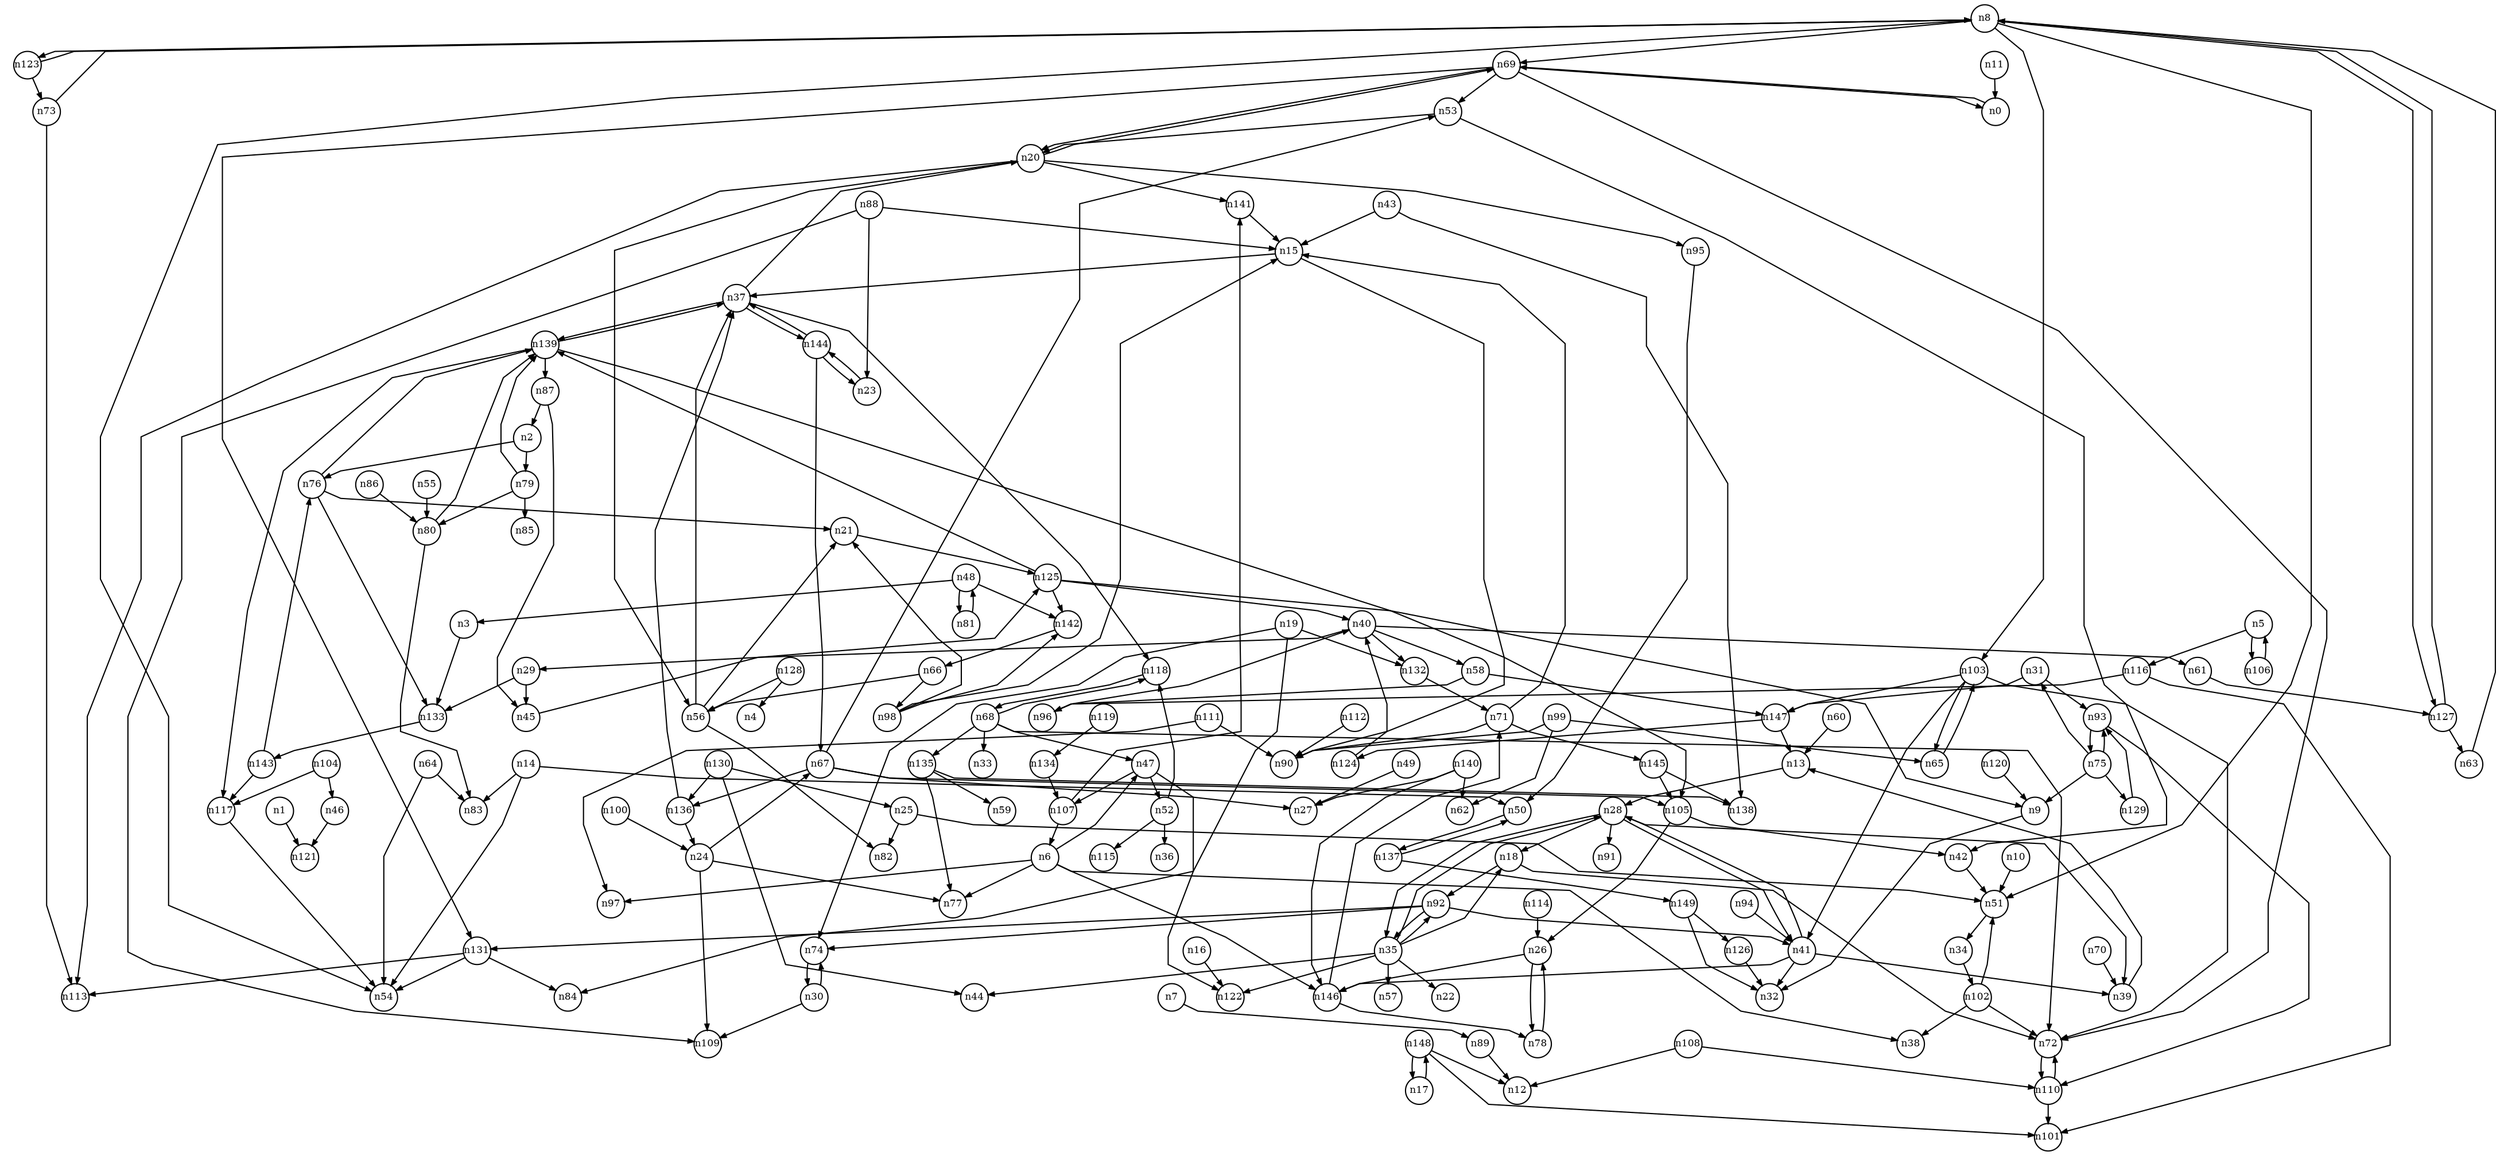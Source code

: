digraph G{
splines=polyline;
ranksep=0.22;
nodesep=0.22;
nodesize=0.32;
fontsize=8
edge [arrowsize=0.5]
node [fontsize=8 shape=circle width=0.32 fixedsize=shape];

n1 -> n121
n76 -> n21
n76 -> n133
n76 -> n139
n2 -> n76
n2 -> n79
n79 -> n80
n79 -> n85
n79 -> n139
n133 -> n143
n3 -> n133
n106 -> n5
n5 -> n106
n5 -> n116
n116 -> n96
n116 -> n101
n6 -> n38
n6 -> n47
n6 -> n77
n6 -> n97
n6 -> n146
n47 -> n107
n47 -> n122
n47 -> n52
n146 -> n71
n146 -> n78
n89 -> n12
n7 -> n89
n51 -> n34
n8 -> n51
n8 -> n54
n8 -> n69
n8 -> n103
n8 -> n123
n8 -> n127
n69 -> n0
n69 -> n53
n69 -> n72
n69 -> n131
n69 -> n20
n103 -> n41
n103 -> n65
n103 -> n72
n103 -> n147
n123 -> n73
n123 -> n8
n127 -> n63
n127 -> n8
n9 -> n32
n10 -> n51
n0 -> n69
n11 -> n0
n50 -> n137
n14 -> n50
n14 -> n54
n14 -> n83
n15 -> n90
n15 -> n37
n16 -> n122
n148 -> n12
n148 -> n101
n148 -> n17
n17 -> n148
n72 -> n110
n18 -> n72
n18 -> n92
n74 -> n30
n19 -> n74
n19 -> n84
n19 -> n132
n132 -> n71
n56 -> n21
n56 -> n82
n56 -> n37
n20 -> n56
n20 -> n69
n20 -> n95
n20 -> n113
n20 -> n141
n95 -> n50
n141 -> n15
n24 -> n77
n24 -> n109
n24 -> n67
n25 -> n51
n25 -> n82
n26 -> n146
n26 -> n78
n28 -> n18
n28 -> n39
n28 -> n41
n28 -> n91
n28 -> n35
n39 -> n13
n41 -> n32
n41 -> n39
n41 -> n146
n41 -> n28
n45 -> n125
n29 -> n45
n29 -> n133
n30 -> n74
n30 -> n109
n147 -> n13
n147 -> n124
n31 -> n147
n31 -> n93
n102 -> n38
n102 -> n51
n102 -> n72
n34 -> n102
n35 -> n18
n35 -> n22
n35 -> n28
n35 -> n44
n35 -> n57
n35 -> n122
n35 -> n92
n37 -> n20
n37 -> n118
n37 -> n139
n37 -> n144
n118 -> n68
n139 -> n87
n139 -> n105
n139 -> n117
n139 -> n37
n144 -> n23
n144 -> n67
n144 -> n37
n13 -> n28
n40 -> n29
n40 -> n58
n40 -> n61
n40 -> n132
n58 -> n96
n58 -> n147
n61 -> n127
n42 -> n51
n43 -> n15
n43 -> n138
n46 -> n121
n107 -> n141
n107 -> n6
n48 -> n3
n48 -> n81
n48 -> n142
n81 -> n48
n142 -> n66
n49 -> n27
n52 -> n36
n52 -> n115
n52 -> n118
n53 -> n42
n53 -> n20
n80 -> n83
n80 -> n139
n55 -> n80
n21 -> n125
n96 -> n40
n60 -> n13
n64 -> n54
n64 -> n83
n66 -> n56
n66 -> n98
n98 -> n15
n98 -> n21
n98 -> n142
n67 -> n27
n67 -> n53
n67 -> n105
n67 -> n136
n105 -> n26
n105 -> n42
n136 -> n24
n136 -> n37
n68 -> n33
n68 -> n47
n68 -> n72
n68 -> n135
n68 -> n118
n135 -> n59
n135 -> n77
n135 -> n138
n131 -> n54
n131 -> n84
n131 -> n113
n70 -> n39
n71 -> n15
n71 -> n90
n71 -> n145
n73 -> n113
n73 -> n8
n75 -> n9
n75 -> n31
n75 -> n129
n75 -> n93
n129 -> n93
n78 -> n26
n86 -> n80
n87 -> n2
n87 -> n45
n88 -> n15
n88 -> n23
n88 -> n109
n23 -> n144
n92 -> n35
n92 -> n41
n92 -> n74
n92 -> n131
n93 -> n75
n93 -> n110
n110 -> n72
n110 -> n101
n94 -> n41
n99 -> n62
n99 -> n65
n99 -> n90
n65 -> n103
n100 -> n24
n104 -> n46
n104 -> n117
n117 -> n54
n108 -> n12
n108 -> n110
n111 -> n90
n111 -> n97
n112 -> n90
n114 -> n26
n134 -> n107
n119 -> n134
n120 -> n9
n125 -> n9
n125 -> n40
n125 -> n139
n125 -> n142
n126 -> n32
n63 -> n8
n128 -> n4
n128 -> n56
n130 -> n25
n130 -> n44
n130 -> n136
n137 -> n50
n137 -> n149
n149 -> n32
n149 -> n126
n140 -> n27
n140 -> n62
n140 -> n146
n143 -> n76
n143 -> n117
n145 -> n105
n145 -> n138
n124 -> n40
}
